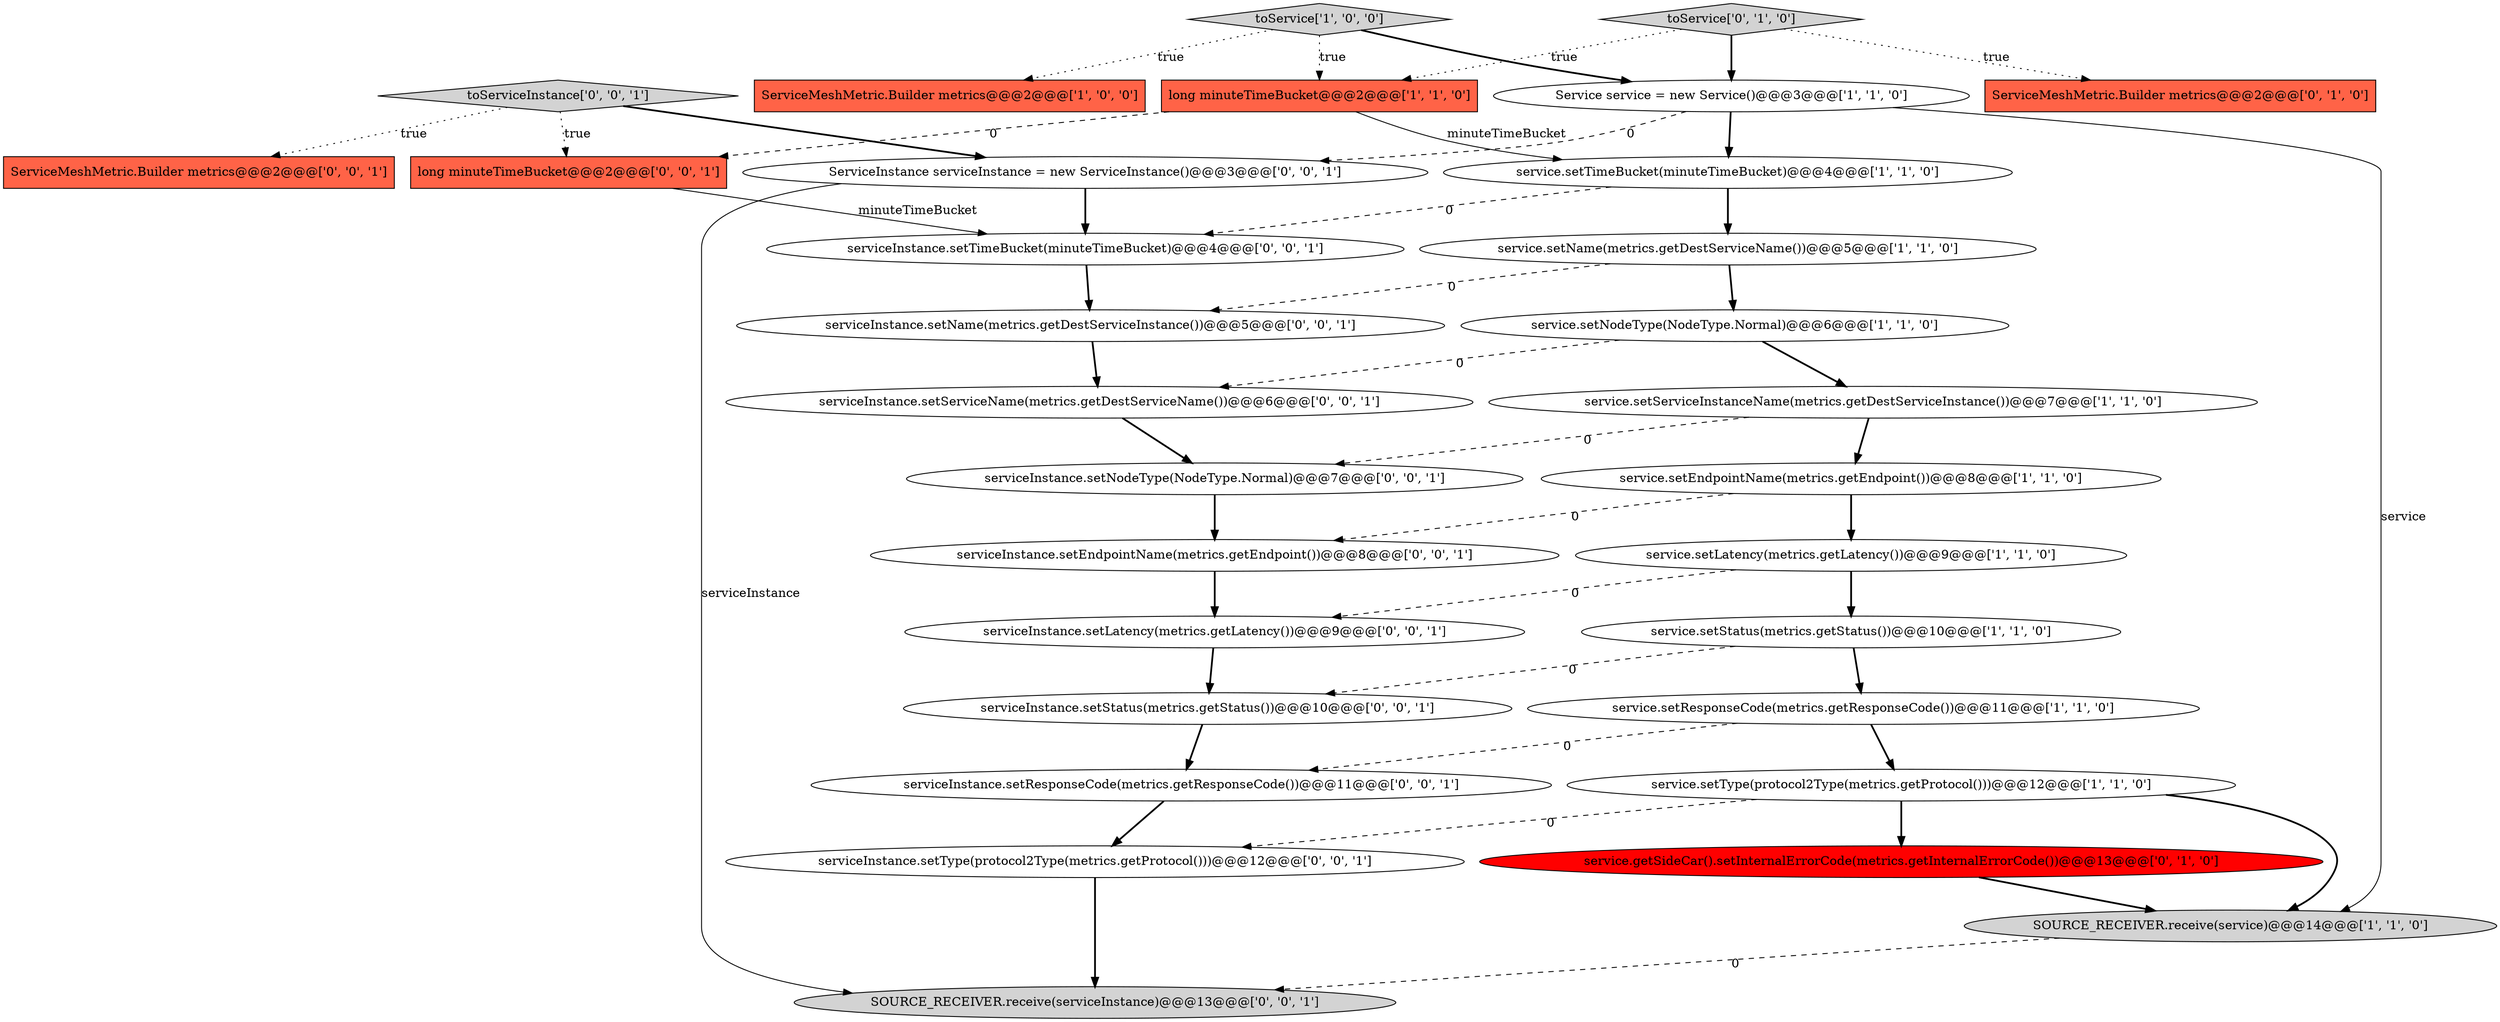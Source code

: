 digraph {
7 [style = filled, label = "long minuteTimeBucket@@@2@@@['1', '1', '0']", fillcolor = tomato, shape = box image = "AAA0AAABBB1BBB"];
13 [style = filled, label = "service.setResponseCode(metrics.getResponseCode())@@@11@@@['1', '1', '0']", fillcolor = white, shape = ellipse image = "AAA0AAABBB1BBB"];
21 [style = filled, label = "serviceInstance.setResponseCode(metrics.getResponseCode())@@@11@@@['0', '0', '1']", fillcolor = white, shape = ellipse image = "AAA0AAABBB3BBB"];
16 [style = filled, label = "service.getSideCar().setInternalErrorCode(metrics.getInternalErrorCode())@@@13@@@['0', '1', '0']", fillcolor = red, shape = ellipse image = "AAA1AAABBB2BBB"];
12 [style = filled, label = "service.setStatus(metrics.getStatus())@@@10@@@['1', '1', '0']", fillcolor = white, shape = ellipse image = "AAA0AAABBB1BBB"];
24 [style = filled, label = "serviceInstance.setNodeType(NodeType.Normal)@@@7@@@['0', '0', '1']", fillcolor = white, shape = ellipse image = "AAA0AAABBB3BBB"];
26 [style = filled, label = "serviceInstance.setName(metrics.getDestServiceInstance())@@@5@@@['0', '0', '1']", fillcolor = white, shape = ellipse image = "AAA0AAABBB3BBB"];
25 [style = filled, label = "long minuteTimeBucket@@@2@@@['0', '0', '1']", fillcolor = tomato, shape = box image = "AAA0AAABBB3BBB"];
2 [style = filled, label = "service.setName(metrics.getDestServiceName())@@@5@@@['1', '1', '0']", fillcolor = white, shape = ellipse image = "AAA0AAABBB1BBB"];
3 [style = filled, label = "service.setType(protocol2Type(metrics.getProtocol()))@@@12@@@['1', '1', '0']", fillcolor = white, shape = ellipse image = "AAA0AAABBB1BBB"];
10 [style = filled, label = "toService['1', '0', '0']", fillcolor = lightgray, shape = diamond image = "AAA0AAABBB1BBB"];
29 [style = filled, label = "toServiceInstance['0', '0', '1']", fillcolor = lightgray, shape = diamond image = "AAA0AAABBB3BBB"];
22 [style = filled, label = "serviceInstance.setTimeBucket(minuteTimeBucket)@@@4@@@['0', '0', '1']", fillcolor = white, shape = ellipse image = "AAA0AAABBB3BBB"];
17 [style = filled, label = "serviceInstance.setStatus(metrics.getStatus())@@@10@@@['0', '0', '1']", fillcolor = white, shape = ellipse image = "AAA0AAABBB3BBB"];
5 [style = filled, label = "ServiceMeshMetric.Builder metrics@@@2@@@['1', '0', '0']", fillcolor = tomato, shape = box image = "AAA0AAABBB1BBB"];
8 [style = filled, label = "service.setLatency(metrics.getLatency())@@@9@@@['1', '1', '0']", fillcolor = white, shape = ellipse image = "AAA0AAABBB1BBB"];
23 [style = filled, label = "SOURCE_RECEIVER.receive(serviceInstance)@@@13@@@['0', '0', '1']", fillcolor = lightgray, shape = ellipse image = "AAA0AAABBB3BBB"];
14 [style = filled, label = "ServiceMeshMetric.Builder metrics@@@2@@@['0', '1', '0']", fillcolor = tomato, shape = box image = "AAA0AAABBB2BBB"];
27 [style = filled, label = "serviceInstance.setType(protocol2Type(metrics.getProtocol()))@@@12@@@['0', '0', '1']", fillcolor = white, shape = ellipse image = "AAA0AAABBB3BBB"];
28 [style = filled, label = "ServiceInstance serviceInstance = new ServiceInstance()@@@3@@@['0', '0', '1']", fillcolor = white, shape = ellipse image = "AAA0AAABBB3BBB"];
9 [style = filled, label = "service.setNodeType(NodeType.Normal)@@@6@@@['1', '1', '0']", fillcolor = white, shape = ellipse image = "AAA0AAABBB1BBB"];
15 [style = filled, label = "toService['0', '1', '0']", fillcolor = lightgray, shape = diamond image = "AAA0AAABBB2BBB"];
6 [style = filled, label = "Service service = new Service()@@@3@@@['1', '1', '0']", fillcolor = white, shape = ellipse image = "AAA0AAABBB1BBB"];
1 [style = filled, label = "service.setTimeBucket(minuteTimeBucket)@@@4@@@['1', '1', '0']", fillcolor = white, shape = ellipse image = "AAA0AAABBB1BBB"];
18 [style = filled, label = "serviceInstance.setServiceName(metrics.getDestServiceName())@@@6@@@['0', '0', '1']", fillcolor = white, shape = ellipse image = "AAA0AAABBB3BBB"];
4 [style = filled, label = "SOURCE_RECEIVER.receive(service)@@@14@@@['1', '1', '0']", fillcolor = lightgray, shape = ellipse image = "AAA0AAABBB1BBB"];
19 [style = filled, label = "serviceInstance.setLatency(metrics.getLatency())@@@9@@@['0', '0', '1']", fillcolor = white, shape = ellipse image = "AAA0AAABBB3BBB"];
30 [style = filled, label = "serviceInstance.setEndpointName(metrics.getEndpoint())@@@8@@@['0', '0', '1']", fillcolor = white, shape = ellipse image = "AAA0AAABBB3BBB"];
0 [style = filled, label = "service.setEndpointName(metrics.getEndpoint())@@@8@@@['1', '1', '0']", fillcolor = white, shape = ellipse image = "AAA0AAABBB1BBB"];
11 [style = filled, label = "service.setServiceInstanceName(metrics.getDestServiceInstance())@@@7@@@['1', '1', '0']", fillcolor = white, shape = ellipse image = "AAA0AAABBB1BBB"];
20 [style = filled, label = "ServiceMeshMetric.Builder metrics@@@2@@@['0', '0', '1']", fillcolor = tomato, shape = box image = "AAA0AAABBB3BBB"];
22->26 [style = bold, label=""];
8->19 [style = dashed, label="0"];
18->24 [style = bold, label=""];
9->11 [style = bold, label=""];
21->27 [style = bold, label=""];
7->1 [style = solid, label="minuteTimeBucket"];
9->18 [style = dashed, label="0"];
3->27 [style = dashed, label="0"];
12->17 [style = dashed, label="0"];
15->6 [style = bold, label=""];
19->17 [style = bold, label=""];
2->9 [style = bold, label=""];
3->16 [style = bold, label=""];
28->23 [style = solid, label="serviceInstance"];
15->14 [style = dotted, label="true"];
15->7 [style = dotted, label="true"];
10->5 [style = dotted, label="true"];
6->4 [style = solid, label="service"];
3->4 [style = bold, label=""];
10->6 [style = bold, label=""];
29->20 [style = dotted, label="true"];
1->22 [style = dashed, label="0"];
24->30 [style = bold, label=""];
29->28 [style = bold, label=""];
6->1 [style = bold, label=""];
12->13 [style = bold, label=""];
30->19 [style = bold, label=""];
6->28 [style = dashed, label="0"];
11->0 [style = bold, label=""];
13->21 [style = dashed, label="0"];
13->3 [style = bold, label=""];
25->22 [style = solid, label="minuteTimeBucket"];
11->24 [style = dashed, label="0"];
0->30 [style = dashed, label="0"];
0->8 [style = bold, label=""];
7->25 [style = dashed, label="0"];
10->7 [style = dotted, label="true"];
27->23 [style = bold, label=""];
1->2 [style = bold, label=""];
2->26 [style = dashed, label="0"];
16->4 [style = bold, label=""];
4->23 [style = dashed, label="0"];
17->21 [style = bold, label=""];
8->12 [style = bold, label=""];
28->22 [style = bold, label=""];
29->25 [style = dotted, label="true"];
26->18 [style = bold, label=""];
}
